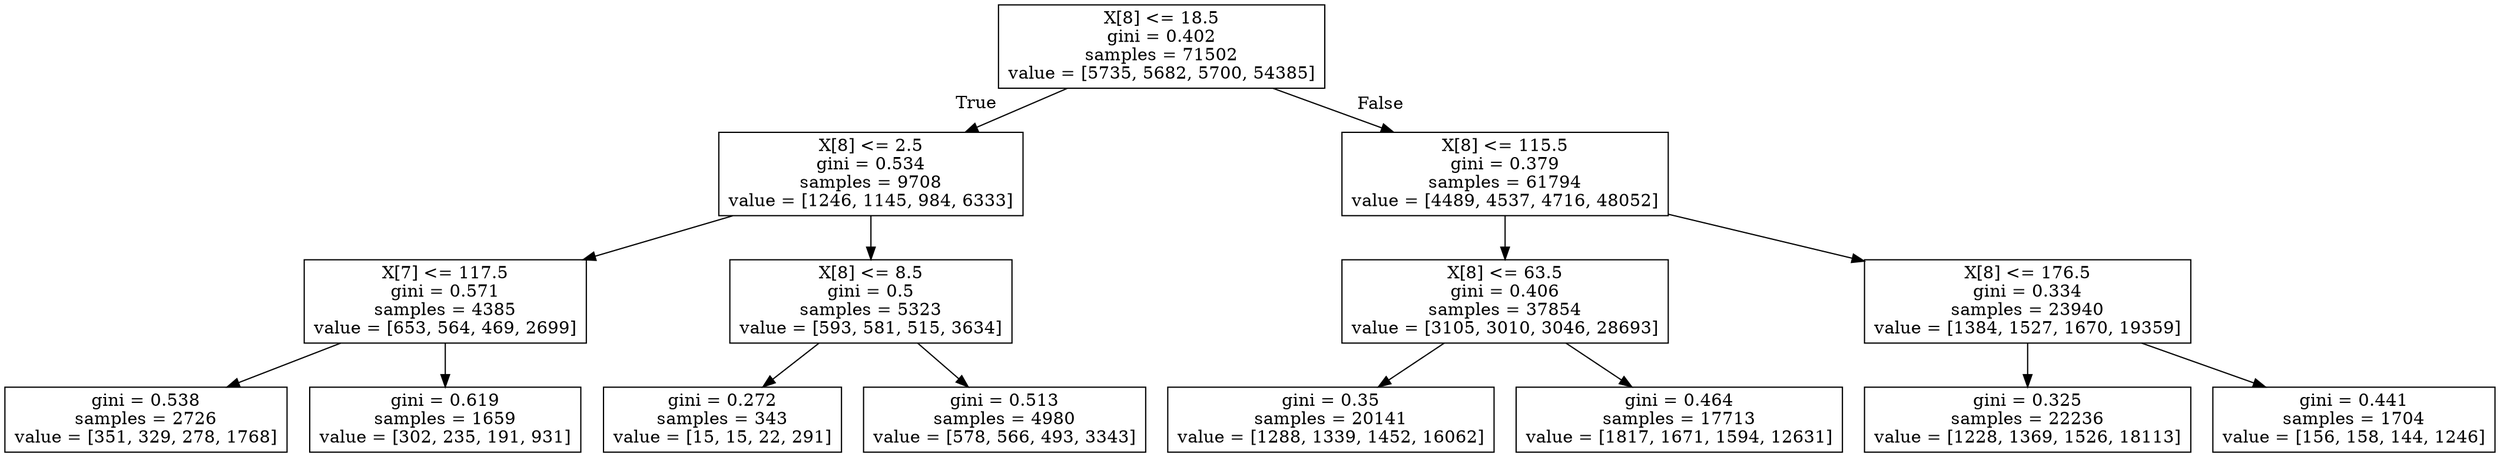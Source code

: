 digraph Tree {
node [shape=box] ;
0 [label="X[8] <= 18.5\ngini = 0.402\nsamples = 71502\nvalue = [5735, 5682, 5700, 54385]"] ;
1 [label="X[8] <= 2.5\ngini = 0.534\nsamples = 9708\nvalue = [1246, 1145, 984, 6333]"] ;
0 -> 1 [labeldistance=2.5, labelangle=45, headlabel="True"] ;
2 [label="X[7] <= 117.5\ngini = 0.571\nsamples = 4385\nvalue = [653, 564, 469, 2699]"] ;
1 -> 2 ;
3 [label="gini = 0.538\nsamples = 2726\nvalue = [351, 329, 278, 1768]"] ;
2 -> 3 ;
4 [label="gini = 0.619\nsamples = 1659\nvalue = [302, 235, 191, 931]"] ;
2 -> 4 ;
5 [label="X[8] <= 8.5\ngini = 0.5\nsamples = 5323\nvalue = [593, 581, 515, 3634]"] ;
1 -> 5 ;
6 [label="gini = 0.272\nsamples = 343\nvalue = [15, 15, 22, 291]"] ;
5 -> 6 ;
7 [label="gini = 0.513\nsamples = 4980\nvalue = [578, 566, 493, 3343]"] ;
5 -> 7 ;
8 [label="X[8] <= 115.5\ngini = 0.379\nsamples = 61794\nvalue = [4489, 4537, 4716, 48052]"] ;
0 -> 8 [labeldistance=2.5, labelangle=-45, headlabel="False"] ;
9 [label="X[8] <= 63.5\ngini = 0.406\nsamples = 37854\nvalue = [3105, 3010, 3046, 28693]"] ;
8 -> 9 ;
10 [label="gini = 0.35\nsamples = 20141\nvalue = [1288, 1339, 1452, 16062]"] ;
9 -> 10 ;
11 [label="gini = 0.464\nsamples = 17713\nvalue = [1817, 1671, 1594, 12631]"] ;
9 -> 11 ;
12 [label="X[8] <= 176.5\ngini = 0.334\nsamples = 23940\nvalue = [1384, 1527, 1670, 19359]"] ;
8 -> 12 ;
13 [label="gini = 0.325\nsamples = 22236\nvalue = [1228, 1369, 1526, 18113]"] ;
12 -> 13 ;
14 [label="gini = 0.441\nsamples = 1704\nvalue = [156, 158, 144, 1246]"] ;
12 -> 14 ;
}